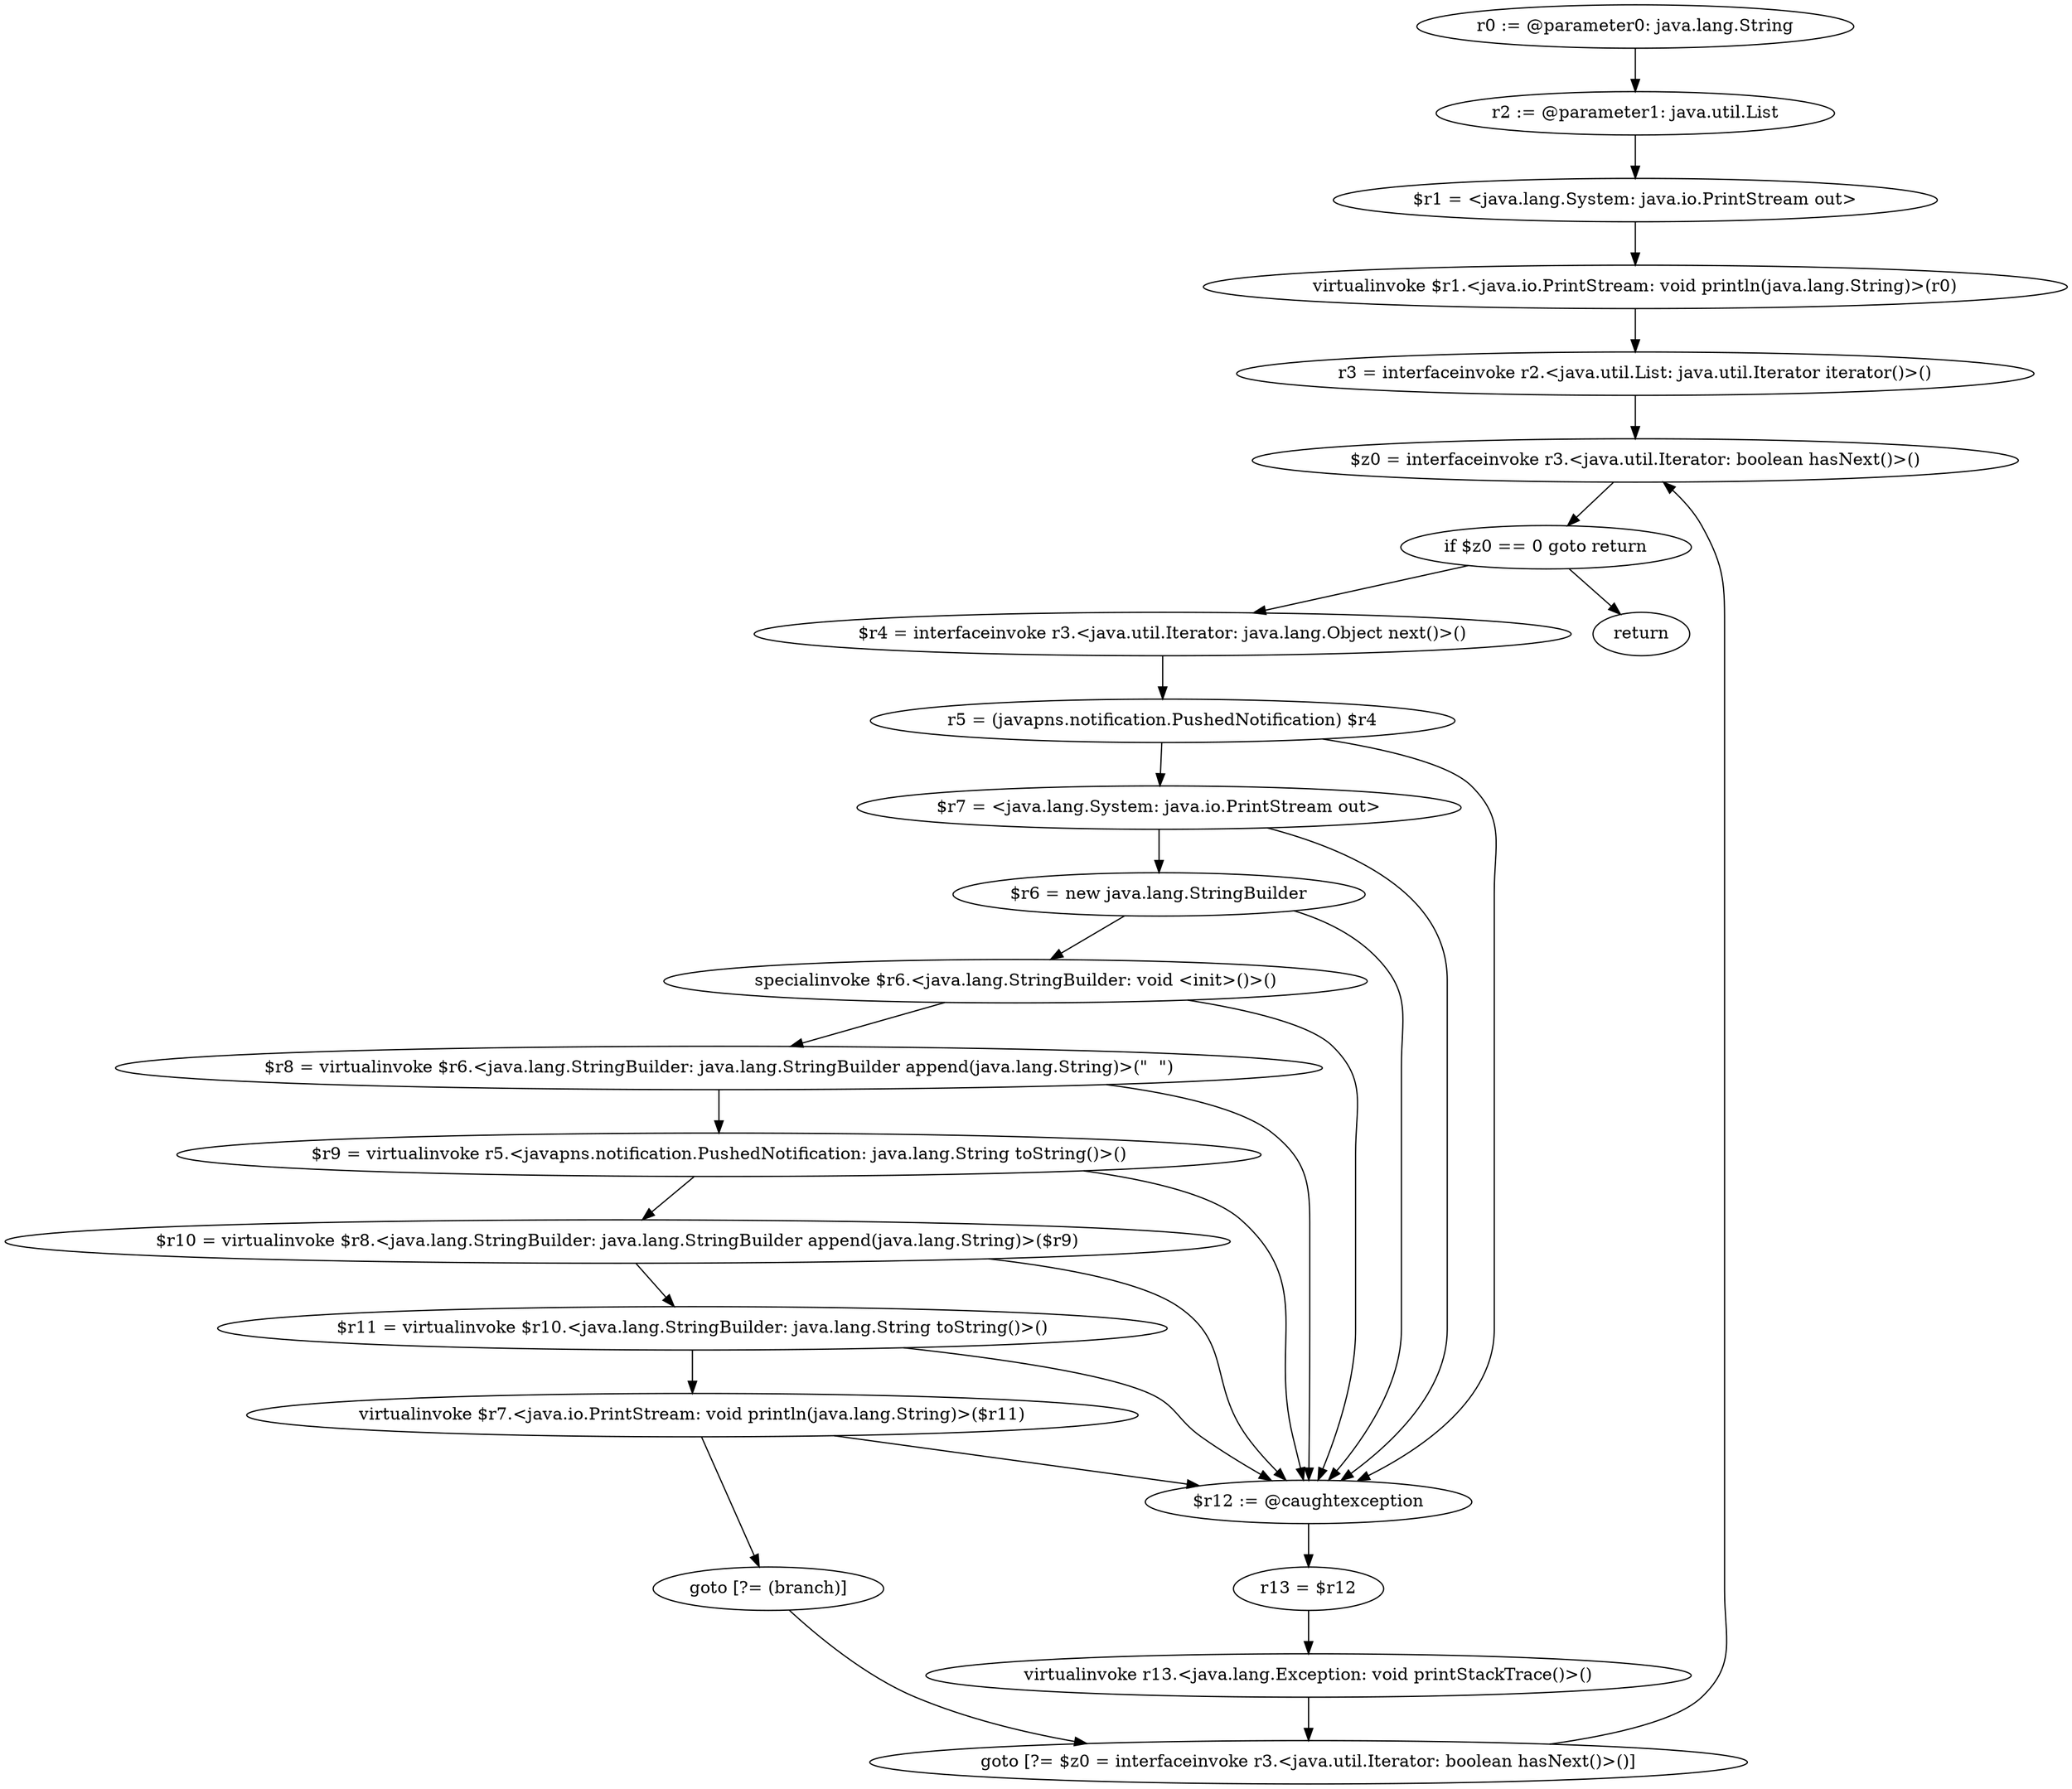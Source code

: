 digraph "unitGraph" {
    "r0 := @parameter0: java.lang.String"
    "r2 := @parameter1: java.util.List"
    "$r1 = <java.lang.System: java.io.PrintStream out>"
    "virtualinvoke $r1.<java.io.PrintStream: void println(java.lang.String)>(r0)"
    "r3 = interfaceinvoke r2.<java.util.List: java.util.Iterator iterator()>()"
    "$z0 = interfaceinvoke r3.<java.util.Iterator: boolean hasNext()>()"
    "if $z0 == 0 goto return"
    "$r4 = interfaceinvoke r3.<java.util.Iterator: java.lang.Object next()>()"
    "r5 = (javapns.notification.PushedNotification) $r4"
    "$r7 = <java.lang.System: java.io.PrintStream out>"
    "$r6 = new java.lang.StringBuilder"
    "specialinvoke $r6.<java.lang.StringBuilder: void <init>()>()"
    "$r8 = virtualinvoke $r6.<java.lang.StringBuilder: java.lang.StringBuilder append(java.lang.String)>(\"  \")"
    "$r9 = virtualinvoke r5.<javapns.notification.PushedNotification: java.lang.String toString()>()"
    "$r10 = virtualinvoke $r8.<java.lang.StringBuilder: java.lang.StringBuilder append(java.lang.String)>($r9)"
    "$r11 = virtualinvoke $r10.<java.lang.StringBuilder: java.lang.String toString()>()"
    "virtualinvoke $r7.<java.io.PrintStream: void println(java.lang.String)>($r11)"
    "goto [?= (branch)]"
    "$r12 := @caughtexception"
    "r13 = $r12"
    "virtualinvoke r13.<java.lang.Exception: void printStackTrace()>()"
    "goto [?= $z0 = interfaceinvoke r3.<java.util.Iterator: boolean hasNext()>()]"
    "return"
    "r0 := @parameter0: java.lang.String"->"r2 := @parameter1: java.util.List";
    "r2 := @parameter1: java.util.List"->"$r1 = <java.lang.System: java.io.PrintStream out>";
    "$r1 = <java.lang.System: java.io.PrintStream out>"->"virtualinvoke $r1.<java.io.PrintStream: void println(java.lang.String)>(r0)";
    "virtualinvoke $r1.<java.io.PrintStream: void println(java.lang.String)>(r0)"->"r3 = interfaceinvoke r2.<java.util.List: java.util.Iterator iterator()>()";
    "r3 = interfaceinvoke r2.<java.util.List: java.util.Iterator iterator()>()"->"$z0 = interfaceinvoke r3.<java.util.Iterator: boolean hasNext()>()";
    "$z0 = interfaceinvoke r3.<java.util.Iterator: boolean hasNext()>()"->"if $z0 == 0 goto return";
    "if $z0 == 0 goto return"->"$r4 = interfaceinvoke r3.<java.util.Iterator: java.lang.Object next()>()";
    "if $z0 == 0 goto return"->"return";
    "$r4 = interfaceinvoke r3.<java.util.Iterator: java.lang.Object next()>()"->"r5 = (javapns.notification.PushedNotification) $r4";
    "r5 = (javapns.notification.PushedNotification) $r4"->"$r7 = <java.lang.System: java.io.PrintStream out>";
    "r5 = (javapns.notification.PushedNotification) $r4"->"$r12 := @caughtexception";
    "$r7 = <java.lang.System: java.io.PrintStream out>"->"$r6 = new java.lang.StringBuilder";
    "$r7 = <java.lang.System: java.io.PrintStream out>"->"$r12 := @caughtexception";
    "$r6 = new java.lang.StringBuilder"->"specialinvoke $r6.<java.lang.StringBuilder: void <init>()>()";
    "$r6 = new java.lang.StringBuilder"->"$r12 := @caughtexception";
    "specialinvoke $r6.<java.lang.StringBuilder: void <init>()>()"->"$r8 = virtualinvoke $r6.<java.lang.StringBuilder: java.lang.StringBuilder append(java.lang.String)>(\"  \")";
    "specialinvoke $r6.<java.lang.StringBuilder: void <init>()>()"->"$r12 := @caughtexception";
    "$r8 = virtualinvoke $r6.<java.lang.StringBuilder: java.lang.StringBuilder append(java.lang.String)>(\"  \")"->"$r9 = virtualinvoke r5.<javapns.notification.PushedNotification: java.lang.String toString()>()";
    "$r8 = virtualinvoke $r6.<java.lang.StringBuilder: java.lang.StringBuilder append(java.lang.String)>(\"  \")"->"$r12 := @caughtexception";
    "$r9 = virtualinvoke r5.<javapns.notification.PushedNotification: java.lang.String toString()>()"->"$r10 = virtualinvoke $r8.<java.lang.StringBuilder: java.lang.StringBuilder append(java.lang.String)>($r9)";
    "$r9 = virtualinvoke r5.<javapns.notification.PushedNotification: java.lang.String toString()>()"->"$r12 := @caughtexception";
    "$r10 = virtualinvoke $r8.<java.lang.StringBuilder: java.lang.StringBuilder append(java.lang.String)>($r9)"->"$r11 = virtualinvoke $r10.<java.lang.StringBuilder: java.lang.String toString()>()";
    "$r10 = virtualinvoke $r8.<java.lang.StringBuilder: java.lang.StringBuilder append(java.lang.String)>($r9)"->"$r12 := @caughtexception";
    "$r11 = virtualinvoke $r10.<java.lang.StringBuilder: java.lang.String toString()>()"->"virtualinvoke $r7.<java.io.PrintStream: void println(java.lang.String)>($r11)";
    "$r11 = virtualinvoke $r10.<java.lang.StringBuilder: java.lang.String toString()>()"->"$r12 := @caughtexception";
    "virtualinvoke $r7.<java.io.PrintStream: void println(java.lang.String)>($r11)"->"goto [?= (branch)]";
    "virtualinvoke $r7.<java.io.PrintStream: void println(java.lang.String)>($r11)"->"$r12 := @caughtexception";
    "goto [?= (branch)]"->"goto [?= $z0 = interfaceinvoke r3.<java.util.Iterator: boolean hasNext()>()]";
    "$r12 := @caughtexception"->"r13 = $r12";
    "r13 = $r12"->"virtualinvoke r13.<java.lang.Exception: void printStackTrace()>()";
    "virtualinvoke r13.<java.lang.Exception: void printStackTrace()>()"->"goto [?= $z0 = interfaceinvoke r3.<java.util.Iterator: boolean hasNext()>()]";
    "goto [?= $z0 = interfaceinvoke r3.<java.util.Iterator: boolean hasNext()>()]"->"$z0 = interfaceinvoke r3.<java.util.Iterator: boolean hasNext()>()";
}

